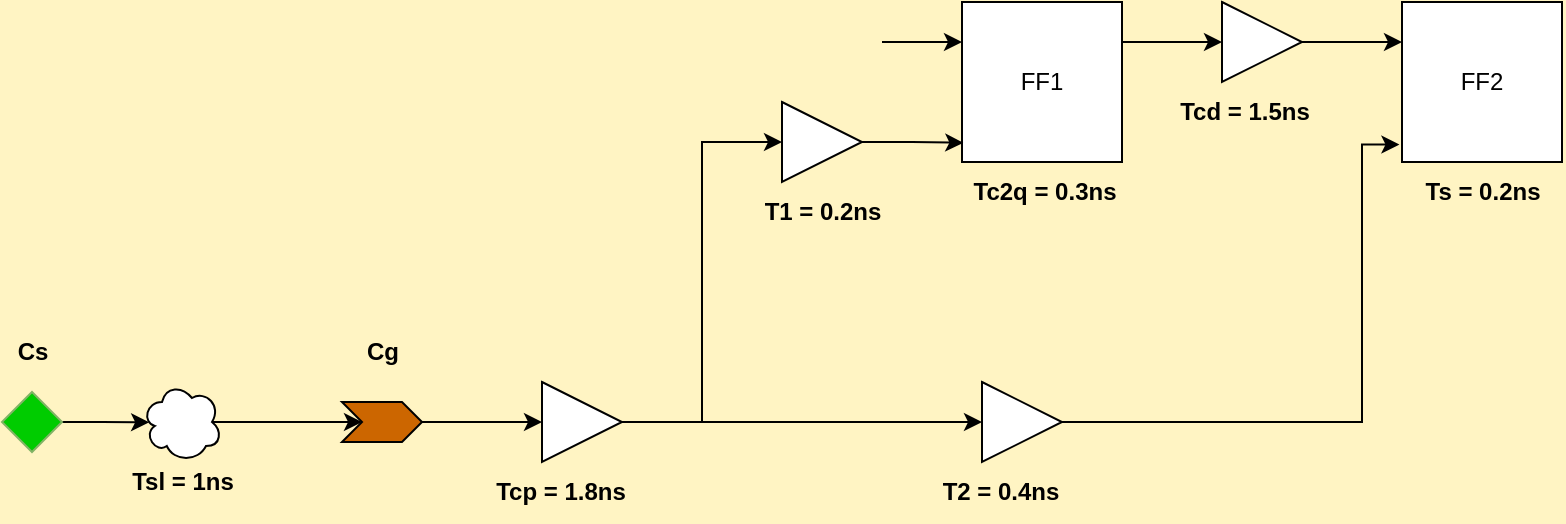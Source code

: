 <mxfile version="26.1.3">
  <diagram name="Page-1" id="D4laDxtTlfIjhpExN0gS">
    <mxGraphModel dx="926" dy="493" grid="1" gridSize="10" guides="1" tooltips="1" connect="1" arrows="1" fold="1" page="1" pageScale="1" pageWidth="1600" pageHeight="900" background="#FFF4C3" math="0" shadow="0">
      <root>
        <mxCell id="0" />
        <mxCell id="1" parent="0" />
        <mxCell id="2lYjjqfwjOvLe_Hyz_DH-11" style="edgeStyle=orthogonalEdgeStyle;rounded=0;orthogonalLoop=1;jettySize=auto;html=1;exitX=1;exitY=0.5;exitDx=0;exitDy=0;entryX=0;entryY=0.5;entryDx=0;entryDy=0;" edge="1" parent="1" source="2lYjjqfwjOvLe_Hyz_DH-1" target="2lYjjqfwjOvLe_Hyz_DH-10">
          <mxGeometry relative="1" as="geometry" />
        </mxCell>
        <mxCell id="2lYjjqfwjOvLe_Hyz_DH-1" value="" style="shape=step;perimeter=stepPerimeter;whiteSpace=wrap;html=1;fixedSize=1;size=10;fillColor=#CC6600;" vertex="1" parent="1">
          <mxGeometry x="200" y="530" width="40" height="20" as="geometry" />
        </mxCell>
        <mxCell id="2lYjjqfwjOvLe_Hyz_DH-19" style="edgeStyle=orthogonalEdgeStyle;rounded=0;orthogonalLoop=1;jettySize=auto;html=1;exitX=1;exitY=0.25;exitDx=0;exitDy=0;entryX=0;entryY=0.5;entryDx=0;entryDy=0;" edge="1" parent="1" source="2lYjjqfwjOvLe_Hyz_DH-2" target="2lYjjqfwjOvLe_Hyz_DH-20">
          <mxGeometry relative="1" as="geometry">
            <mxPoint x="660" y="400" as="targetPoint" />
          </mxGeometry>
        </mxCell>
        <mxCell id="2lYjjqfwjOvLe_Hyz_DH-2" value="FF1" style="whiteSpace=wrap;html=1;aspect=fixed;" vertex="1" parent="1">
          <mxGeometry x="510" y="330" width="80" height="80" as="geometry" />
        </mxCell>
        <mxCell id="2lYjjqfwjOvLe_Hyz_DH-3" value="FF2" style="whiteSpace=wrap;html=1;aspect=fixed;" vertex="1" parent="1">
          <mxGeometry x="730" y="330" width="80" height="80" as="geometry" />
        </mxCell>
        <mxCell id="2lYjjqfwjOvLe_Hyz_DH-7" style="edgeStyle=orthogonalEdgeStyle;rounded=0;orthogonalLoop=1;jettySize=auto;html=1;exitX=1;exitY=0.5;exitDx=0;exitDy=0;entryX=0.089;entryY=0.504;entryDx=0;entryDy=0;entryPerimeter=0;" edge="1" parent="1" source="2lYjjqfwjOvLe_Hyz_DH-5" target="2lYjjqfwjOvLe_Hyz_DH-6">
          <mxGeometry relative="1" as="geometry" />
        </mxCell>
        <mxCell id="2lYjjqfwjOvLe_Hyz_DH-5" value="" style="rhombus;whiteSpace=wrap;html=1;fillColor=#00CC00;strokeColor=#82b366;" vertex="1" parent="1">
          <mxGeometry x="30" y="525" width="30" height="30" as="geometry" />
        </mxCell>
        <mxCell id="2lYjjqfwjOvLe_Hyz_DH-8" style="edgeStyle=orthogonalEdgeStyle;rounded=0;orthogonalLoop=1;jettySize=auto;html=1;exitX=0.875;exitY=0.5;exitDx=0;exitDy=0;exitPerimeter=0;entryX=0;entryY=0.5;entryDx=0;entryDy=0;" edge="1" parent="1" source="2lYjjqfwjOvLe_Hyz_DH-6" target="2lYjjqfwjOvLe_Hyz_DH-1">
          <mxGeometry relative="1" as="geometry" />
        </mxCell>
        <mxCell id="2lYjjqfwjOvLe_Hyz_DH-6" value="" style="ellipse;shape=cloud;whiteSpace=wrap;html=1;" vertex="1" parent="1">
          <mxGeometry x="100" y="520" width="40" height="40" as="geometry" />
        </mxCell>
        <mxCell id="2lYjjqfwjOvLe_Hyz_DH-13" style="edgeStyle=orthogonalEdgeStyle;rounded=0;orthogonalLoop=1;jettySize=auto;html=1;exitX=1;exitY=0.5;exitDx=0;exitDy=0;entryX=0;entryY=0.5;entryDx=0;entryDy=0;" edge="1" parent="1" source="2lYjjqfwjOvLe_Hyz_DH-10" target="2lYjjqfwjOvLe_Hyz_DH-12">
          <mxGeometry relative="1" as="geometry">
            <Array as="points">
              <mxPoint x="380" y="540" />
              <mxPoint x="380" y="400" />
            </Array>
          </mxGeometry>
        </mxCell>
        <mxCell id="2lYjjqfwjOvLe_Hyz_DH-17" style="edgeStyle=orthogonalEdgeStyle;rounded=0;orthogonalLoop=1;jettySize=auto;html=1;exitX=1;exitY=0.5;exitDx=0;exitDy=0;entryX=0;entryY=0.5;entryDx=0;entryDy=0;" edge="1" parent="1" source="2lYjjqfwjOvLe_Hyz_DH-10" target="2lYjjqfwjOvLe_Hyz_DH-16">
          <mxGeometry relative="1" as="geometry" />
        </mxCell>
        <mxCell id="2lYjjqfwjOvLe_Hyz_DH-10" value="" style="triangle;whiteSpace=wrap;html=1;" vertex="1" parent="1">
          <mxGeometry x="300" y="520" width="40" height="40" as="geometry" />
        </mxCell>
        <mxCell id="2lYjjqfwjOvLe_Hyz_DH-12" value="" style="triangle;whiteSpace=wrap;html=1;" vertex="1" parent="1">
          <mxGeometry x="420" y="380" width="40" height="40" as="geometry" />
        </mxCell>
        <mxCell id="2lYjjqfwjOvLe_Hyz_DH-15" style="edgeStyle=orthogonalEdgeStyle;rounded=0;orthogonalLoop=1;jettySize=auto;html=1;exitX=1;exitY=0.5;exitDx=0;exitDy=0;entryX=0.008;entryY=0.88;entryDx=0;entryDy=0;entryPerimeter=0;" edge="1" parent="1" source="2lYjjqfwjOvLe_Hyz_DH-12" target="2lYjjqfwjOvLe_Hyz_DH-2">
          <mxGeometry relative="1" as="geometry" />
        </mxCell>
        <mxCell id="2lYjjqfwjOvLe_Hyz_DH-16" value="" style="triangle;whiteSpace=wrap;html=1;" vertex="1" parent="1">
          <mxGeometry x="520" y="520" width="40" height="40" as="geometry" />
        </mxCell>
        <mxCell id="2lYjjqfwjOvLe_Hyz_DH-18" style="edgeStyle=orthogonalEdgeStyle;rounded=0;orthogonalLoop=1;jettySize=auto;html=1;exitX=1;exitY=0.5;exitDx=0;exitDy=0;entryX=-0.016;entryY=0.891;entryDx=0;entryDy=0;entryPerimeter=0;" edge="1" parent="1" source="2lYjjqfwjOvLe_Hyz_DH-16" target="2lYjjqfwjOvLe_Hyz_DH-3">
          <mxGeometry relative="1" as="geometry">
            <Array as="points">
              <mxPoint x="710" y="540" />
              <mxPoint x="710" y="401" />
            </Array>
          </mxGeometry>
        </mxCell>
        <mxCell id="2lYjjqfwjOvLe_Hyz_DH-21" style="edgeStyle=orthogonalEdgeStyle;rounded=0;orthogonalLoop=1;jettySize=auto;html=1;exitX=1;exitY=0.5;exitDx=0;exitDy=0;entryX=0;entryY=0.25;entryDx=0;entryDy=0;" edge="1" parent="1" source="2lYjjqfwjOvLe_Hyz_DH-20" target="2lYjjqfwjOvLe_Hyz_DH-3">
          <mxGeometry relative="1" as="geometry" />
        </mxCell>
        <mxCell id="2lYjjqfwjOvLe_Hyz_DH-20" value="" style="triangle;whiteSpace=wrap;html=1;" vertex="1" parent="1">
          <mxGeometry x="640" y="330" width="40" height="40" as="geometry" />
        </mxCell>
        <mxCell id="2lYjjqfwjOvLe_Hyz_DH-23" value="" style="endArrow=classic;html=1;rounded=0;entryX=0;entryY=0.25;entryDx=0;entryDy=0;" edge="1" parent="1" target="2lYjjqfwjOvLe_Hyz_DH-2">
          <mxGeometry width="50" height="50" relative="1" as="geometry">
            <mxPoint x="470" y="350" as="sourcePoint" />
            <mxPoint x="510" y="370" as="targetPoint" />
          </mxGeometry>
        </mxCell>
        <mxCell id="2lYjjqfwjOvLe_Hyz_DH-24" value="Cs" style="text;strokeColor=none;fillColor=none;html=1;fontSize=12;fontStyle=1;verticalAlign=middle;align=center;" vertex="1" parent="1">
          <mxGeometry x="32.5" y="490" width="25" height="30" as="geometry" />
        </mxCell>
        <mxCell id="2lYjjqfwjOvLe_Hyz_DH-25" value="Cg" style="text;strokeColor=none;fillColor=none;html=1;fontSize=12;fontStyle=1;verticalAlign=middle;align=center;" vertex="1" parent="1">
          <mxGeometry x="207.5" y="490" width="25" height="30" as="geometry" />
        </mxCell>
        <mxCell id="2lYjjqfwjOvLe_Hyz_DH-27" value="Tsl = 1ns" style="text;strokeColor=none;fillColor=none;html=1;fontSize=12;fontStyle=1;verticalAlign=middle;align=center;" vertex="1" parent="1">
          <mxGeometry x="88.75" y="555" width="62.5" height="30" as="geometry" />
        </mxCell>
        <mxCell id="2lYjjqfwjOvLe_Hyz_DH-28" value="T1 = 0.2ns" style="text;strokeColor=none;fillColor=none;html=1;fontSize=12;fontStyle=1;verticalAlign=middle;align=center;" vertex="1" parent="1">
          <mxGeometry x="408.75" y="420" width="62.5" height="30" as="geometry" />
        </mxCell>
        <mxCell id="2lYjjqfwjOvLe_Hyz_DH-29" value="Tcp = 1.8ns" style="text;strokeColor=none;fillColor=none;html=1;fontSize=12;fontStyle=1;verticalAlign=middle;align=center;" vertex="1" parent="1">
          <mxGeometry x="277.5" y="560" width="62.5" height="30" as="geometry" />
        </mxCell>
        <mxCell id="2lYjjqfwjOvLe_Hyz_DH-30" value="T2 = 0.4ns" style="text;strokeColor=none;fillColor=none;html=1;fontSize=12;fontStyle=1;verticalAlign=middle;align=center;" vertex="1" parent="1">
          <mxGeometry x="497.5" y="560" width="62.5" height="30" as="geometry" />
        </mxCell>
        <mxCell id="2lYjjqfwjOvLe_Hyz_DH-31" value="Tc2q = 0.3ns" style="text;strokeColor=none;fillColor=none;html=1;fontSize=12;fontStyle=1;verticalAlign=middle;align=center;" vertex="1" parent="1">
          <mxGeometry x="510" y="410" width="81.25" height="30" as="geometry" />
        </mxCell>
        <mxCell id="2lYjjqfwjOvLe_Hyz_DH-32" value="Tcd = 1.5ns" style="text;strokeColor=none;fillColor=none;html=1;fontSize=12;fontStyle=1;verticalAlign=middle;align=center;" vertex="1" parent="1">
          <mxGeometry x="610" y="370" width="81.25" height="30" as="geometry" />
        </mxCell>
        <mxCell id="2lYjjqfwjOvLe_Hyz_DH-33" value="Ts = 0.2ns" style="text;strokeColor=none;fillColor=none;html=1;fontSize=12;fontStyle=1;verticalAlign=middle;align=center;" vertex="1" parent="1">
          <mxGeometry x="729.38" y="410" width="81.25" height="30" as="geometry" />
        </mxCell>
      </root>
    </mxGraphModel>
  </diagram>
</mxfile>

